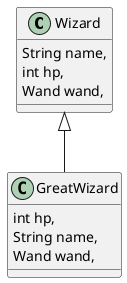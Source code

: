 @startuml

scale 1

class Wizard {
    String name,
    int hp,
    Wand wand,
}

class GreatWizard extends Wizard {
    int hp,
    String name,
    Wand wand,

}

@enduml